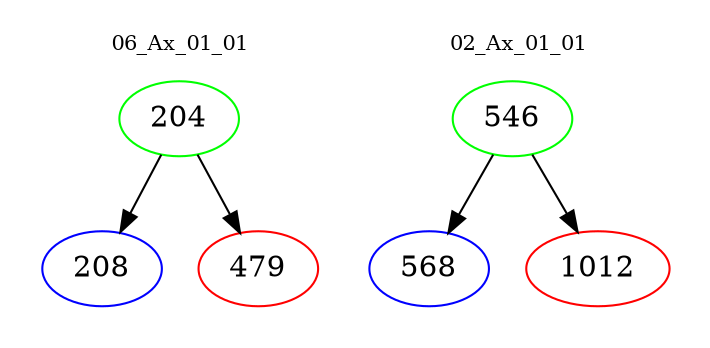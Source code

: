digraph{
subgraph cluster_0 {
color = white
label = "06_Ax_01_01";
fontsize=10;
T0_204 [label="204", color="green"]
T0_204 -> T0_208 [color="black"]
T0_208 [label="208", color="blue"]
T0_204 -> T0_479 [color="black"]
T0_479 [label="479", color="red"]
}
subgraph cluster_1 {
color = white
label = "02_Ax_01_01";
fontsize=10;
T1_546 [label="546", color="green"]
T1_546 -> T1_568 [color="black"]
T1_568 [label="568", color="blue"]
T1_546 -> T1_1012 [color="black"]
T1_1012 [label="1012", color="red"]
}
}
